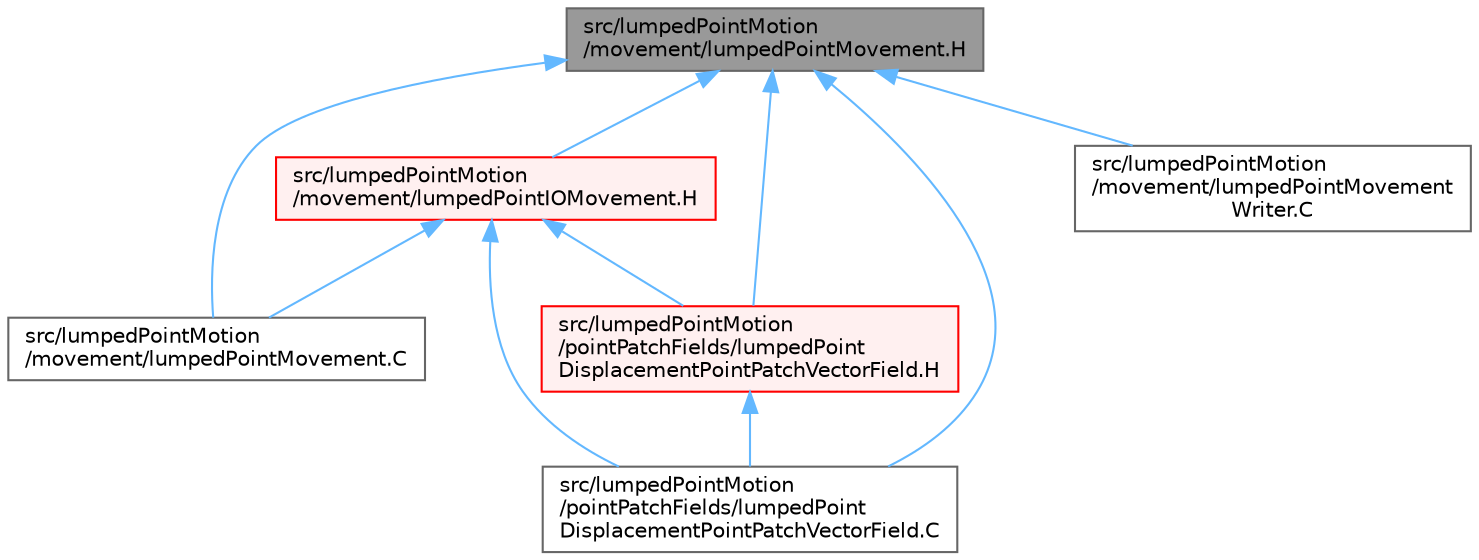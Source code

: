 digraph "src/lumpedPointMotion/movement/lumpedPointMovement.H"
{
 // LATEX_PDF_SIZE
  bgcolor="transparent";
  edge [fontname=Helvetica,fontsize=10,labelfontname=Helvetica,labelfontsize=10];
  node [fontname=Helvetica,fontsize=10,shape=box,height=0.2,width=0.4];
  Node1 [id="Node000001",label="src/lumpedPointMotion\l/movement/lumpedPointMovement.H",height=0.2,width=0.4,color="gray40", fillcolor="grey60", style="filled", fontcolor="black",tooltip=" "];
  Node1 -> Node2 [id="edge1_Node000001_Node000002",dir="back",color="steelblue1",style="solid",tooltip=" "];
  Node2 [id="Node000002",label="src/lumpedPointMotion\l/movement/lumpedPointIOMovement.H",height=0.2,width=0.4,color="red", fillcolor="#FFF0F0", style="filled",URL="$lumpedPointIOMovement_8H.html",tooltip=" "];
  Node2 -> Node4 [id="edge2_Node000002_Node000004",dir="back",color="steelblue1",style="solid",tooltip=" "];
  Node4 [id="Node000004",label="src/lumpedPointMotion\l/movement/lumpedPointMovement.C",height=0.2,width=0.4,color="grey40", fillcolor="white", style="filled",URL="$src_2lumpedPointMotion_2movement_2lumpedPointMovement_8C.html",tooltip=" "];
  Node2 -> Node5 [id="edge3_Node000002_Node000005",dir="back",color="steelblue1",style="solid",tooltip=" "];
  Node5 [id="Node000005",label="src/lumpedPointMotion\l/pointPatchFields/lumpedPoint\lDisplacementPointPatchVectorField.C",height=0.2,width=0.4,color="grey40", fillcolor="white", style="filled",URL="$lumpedPointDisplacementPointPatchVectorField_8C.html",tooltip=" "];
  Node2 -> Node6 [id="edge4_Node000002_Node000006",dir="back",color="steelblue1",style="solid",tooltip=" "];
  Node6 [id="Node000006",label="src/lumpedPointMotion\l/pointPatchFields/lumpedPoint\lDisplacementPointPatchVectorField.H",height=0.2,width=0.4,color="red", fillcolor="#FFF0F0", style="filled",URL="$lumpedPointDisplacementPointPatchVectorField_8H.html",tooltip=" "];
  Node6 -> Node5 [id="edge5_Node000006_Node000005",dir="back",color="steelblue1",style="solid",tooltip=" "];
  Node1 -> Node4 [id="edge6_Node000001_Node000004",dir="back",color="steelblue1",style="solid",tooltip=" "];
  Node1 -> Node8 [id="edge7_Node000001_Node000008",dir="back",color="steelblue1",style="solid",tooltip=" "];
  Node8 [id="Node000008",label="src/lumpedPointMotion\l/movement/lumpedPointMovement\lWriter.C",height=0.2,width=0.4,color="grey40", fillcolor="white", style="filled",URL="$lumpedPointMovementWriter_8C.html",tooltip=" "];
  Node1 -> Node5 [id="edge8_Node000001_Node000005",dir="back",color="steelblue1",style="solid",tooltip=" "];
  Node1 -> Node6 [id="edge9_Node000001_Node000006",dir="back",color="steelblue1",style="solid",tooltip=" "];
}
